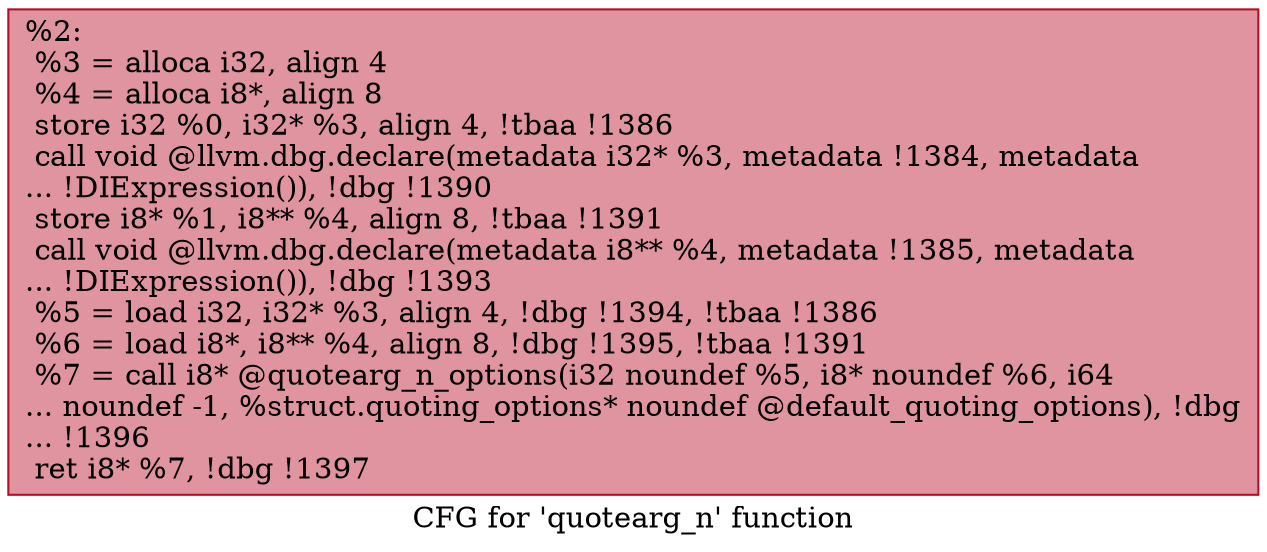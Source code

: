 digraph "CFG for 'quotearg_n' function" {
	label="CFG for 'quotearg_n' function";

	Node0x1847a10 [shape=record,color="#b70d28ff", style=filled, fillcolor="#b70d2870",label="{%2:\l  %3 = alloca i32, align 4\l  %4 = alloca i8*, align 8\l  store i32 %0, i32* %3, align 4, !tbaa !1386\l  call void @llvm.dbg.declare(metadata i32* %3, metadata !1384, metadata\l... !DIExpression()), !dbg !1390\l  store i8* %1, i8** %4, align 8, !tbaa !1391\l  call void @llvm.dbg.declare(metadata i8** %4, metadata !1385, metadata\l... !DIExpression()), !dbg !1393\l  %5 = load i32, i32* %3, align 4, !dbg !1394, !tbaa !1386\l  %6 = load i8*, i8** %4, align 8, !dbg !1395, !tbaa !1391\l  %7 = call i8* @quotearg_n_options(i32 noundef %5, i8* noundef %6, i64\l... noundef -1, %struct.quoting_options* noundef @default_quoting_options), !dbg\l... !1396\l  ret i8* %7, !dbg !1397\l}"];
}
